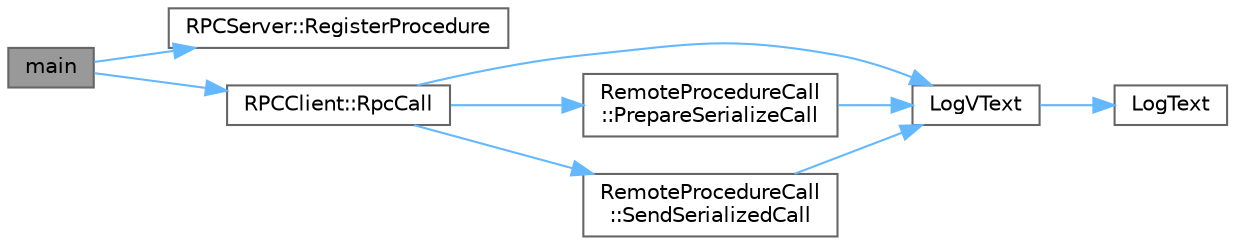 digraph "main"
{
 // LATEX_PDF_SIZE
  bgcolor="transparent";
  edge [fontname=Helvetica,fontsize=10,labelfontname=Helvetica,labelfontsize=10];
  node [fontname=Helvetica,fontsize=10,shape=box,height=0.2,width=0.4];
  rankdir="LR";
  Node1 [id="Node000001",label="main",height=0.2,width=0.4,color="gray40", fillcolor="grey60", style="filled", fontcolor="black",tooltip=" "];
  Node1 -> Node2 [id="edge1_Node000001_Node000002",color="steelblue1",style="solid",tooltip=" "];
  Node2 [id="Node000002",label="RPCServer::RegisterProcedure",height=0.2,width=0.4,color="grey40", fillcolor="white", style="filled",URL="$class_r_p_c_server.html#a8528062f54f43807e392739dbea93e2b",tooltip="Registers a procedure so it can be called by a Remote Client."];
  Node1 -> Node3 [id="edge2_Node000001_Node000003",color="steelblue1",style="solid",tooltip=" "];
  Node3 [id="Node000003",label="RPCClient::RpcCall",height=0.2,width=0.4,color="grey40", fillcolor="white", style="filled",URL="$class_r_p_c_client.html#aafa4b8e67880abb541605fb0e3925af8",tooltip="see RemoteProcedureCall::SerializedCall and RemoteProcedureCall::SendSerializedCall...."];
  Node3 -> Node4 [id="edge3_Node000003_Node000004",color="steelblue1",style="solid",tooltip=" "];
  Node4 [id="Node000004",label="LogVText",height=0.2,width=0.4,color="grey40", fillcolor="white", style="filled",URL="$log2reporter_8c.html#a5e1aa3e4ebff4a98212651cae466756e",tooltip=" "];
  Node4 -> Node5 [id="edge4_Node000004_Node000005",color="steelblue1",style="solid",tooltip=" "];
  Node5 [id="Node000005",label="LogText",height=0.2,width=0.4,color="grey40", fillcolor="white", style="filled",URL="$log2reporter_8c.html#adc647e2de83a0fbf4741a13e7a08d2b4",tooltip=" "];
  Node3 -> Node6 [id="edge5_Node000003_Node000006",color="steelblue1",style="solid",tooltip=" "];
  Node6 [id="Node000006",label="RemoteProcedureCall\l::PrepareSerializeCall",height=0.2,width=0.4,color="grey40", fillcolor="white", style="filled",URL="$class_remote_procedure_call.html#a25e88f16f1beec5b66eec3f3bc43eecf",tooltip="Serializes the given function call so the resulting byte stream can be sent over the associated link ..."];
  Node6 -> Node4 [id="edge6_Node000006_Node000004",color="steelblue1",style="solid",tooltip=" "];
  Node3 -> Node7 [id="edge7_Node000003_Node000007",color="steelblue1",style="solid",tooltip=" "];
  Node7 [id="Node000007",label="RemoteProcedureCall\l::SendSerializedCall",height=0.2,width=0.4,color="grey40", fillcolor="white", style="filled",URL="$class_remote_procedure_call.html#a96c3278928409ed5bcd18a0b64478e07",tooltip=" "];
  Node7 -> Node4 [id="edge8_Node000007_Node000004",color="steelblue1",style="solid",tooltip=" "];
}
